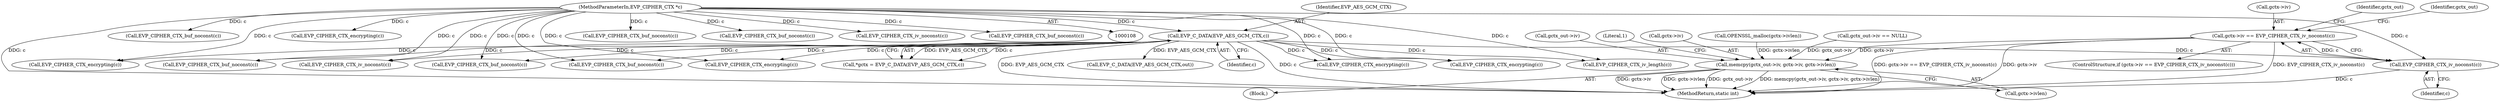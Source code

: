 digraph "0_openssl_00d965474b22b54e4275232bc71ee0c699c5cd21_0@pointer" {
"1000568" [label="(Call,gctx->iv == EVP_CIPHER_CTX_iv_noconst(c))"];
"1000572" [label="(Call,EVP_CIPHER_CTX_iv_noconst(c))"];
"1000117" [label="(Call,EVP_C_DATA(EVP_AES_GCM_CTX,c))"];
"1000109" [label="(MethodParameterIn,EVP_CIPHER_CTX *c)"];
"1000598" [label="(Call,memcpy(gctx_out->iv, gctx->iv, gctx->ivlen))"];
"1000423" [label="(Call,EVP_CIPHER_CTX_encrypting(c))"];
"1000119" [label="(Identifier,c)"];
"1000138" [label="(Call,EVP_CIPHER_CTX_iv_length(c))"];
"1000598" [label="(Call,memcpy(gctx_out->iv, gctx->iv, gctx->ivlen))"];
"1000225" [label="(Call,EVP_CIPHER_CTX_encrypting(c))"];
"1000115" [label="(Call,*gctx = EVP_C_DATA(EVP_AES_GCM_CTX,c))"];
"1000481" [label="(Call,EVP_CIPHER_CTX_buf_noconst(c))"];
"1000599" [label="(Call,gctx_out->iv)"];
"1000315" [label="(Call,EVP_CIPHER_CTX_encrypting(c))"];
"1000609" [label="(Literal,1)"];
"1000498" [label="(Call,EVP_CIPHER_CTX_encrypting(c))"];
"1000465" [label="(Call,EVP_CIPHER_CTX_buf_noconst(c))"];
"1000109" [label="(MethodParameterIn,EVP_CIPHER_CTX *c)"];
"1000584" [label="(Identifier,gctx_out)"];
"1000188" [label="(Call,EVP_CIPHER_CTX_iv_noconst(c))"];
"1000605" [label="(Call,gctx->ivlen)"];
"1000264" [label="(Call,EVP_CIPHER_CTX_buf_noconst(c))"];
"1000602" [label="(Call,gctx->iv)"];
"1000569" [label="(Call,gctx->iv)"];
"1000576" [label="(Identifier,gctx_out)"];
"1000230" [label="(Call,EVP_CIPHER_CTX_buf_noconst(c))"];
"1000567" [label="(ControlStructure,if (gctx->iv == EVP_CIPHER_CTX_iv_noconst(c)))"];
"1000572" [label="(Call,EVP_CIPHER_CTX_iv_noconst(c))"];
"1000614" [label="(MethodReturn,static int)"];
"1000568" [label="(Call,gctx->iv == EVP_CIPHER_CTX_iv_noconst(c))"];
"1000573" [label="(Identifier,c)"];
"1000581" [label="(Block,)"];
"1000534" [label="(Call,EVP_C_DATA(EVP_AES_GCM_CTX,out))"];
"1000488" [label="(Call,EVP_CIPHER_CTX_buf_noconst(c))"];
"1000253" [label="(Call,EVP_CIPHER_CTX_encrypting(c))"];
"1000505" [label="(Call,EVP_CIPHER_CTX_buf_noconst(c))"];
"1000586" [label="(Call,OPENSSL_malloc(gctx->ivlen))"];
"1000591" [label="(Call,gctx_out->iv == NULL)"];
"1000118" [label="(Identifier,EVP_AES_GCM_CTX)"];
"1000144" [label="(Call,EVP_CIPHER_CTX_iv_noconst(c))"];
"1000515" [label="(Call,EVP_CIPHER_CTX_buf_noconst(c))"];
"1000117" [label="(Call,EVP_C_DATA(EVP_AES_GCM_CTX,c))"];
"1000568" -> "1000567"  [label="AST: "];
"1000568" -> "1000572"  [label="CFG: "];
"1000569" -> "1000568"  [label="AST: "];
"1000572" -> "1000568"  [label="AST: "];
"1000576" -> "1000568"  [label="CFG: "];
"1000584" -> "1000568"  [label="CFG: "];
"1000568" -> "1000614"  [label="DDG: gctx->iv == EVP_CIPHER_CTX_iv_noconst(c)"];
"1000568" -> "1000614"  [label="DDG: gctx->iv"];
"1000568" -> "1000614"  [label="DDG: EVP_CIPHER_CTX_iv_noconst(c)"];
"1000572" -> "1000568"  [label="DDG: c"];
"1000568" -> "1000598"  [label="DDG: gctx->iv"];
"1000572" -> "1000573"  [label="CFG: "];
"1000573" -> "1000572"  [label="AST: "];
"1000572" -> "1000614"  [label="DDG: c"];
"1000117" -> "1000572"  [label="DDG: c"];
"1000109" -> "1000572"  [label="DDG: c"];
"1000117" -> "1000115"  [label="AST: "];
"1000117" -> "1000119"  [label="CFG: "];
"1000118" -> "1000117"  [label="AST: "];
"1000119" -> "1000117"  [label="AST: "];
"1000115" -> "1000117"  [label="CFG: "];
"1000117" -> "1000614"  [label="DDG: EVP_AES_GCM_CTX"];
"1000117" -> "1000614"  [label="DDG: c"];
"1000117" -> "1000115"  [label="DDG: EVP_AES_GCM_CTX"];
"1000117" -> "1000115"  [label="DDG: c"];
"1000109" -> "1000117"  [label="DDG: c"];
"1000117" -> "1000138"  [label="DDG: c"];
"1000117" -> "1000188"  [label="DDG: c"];
"1000117" -> "1000225"  [label="DDG: c"];
"1000117" -> "1000230"  [label="DDG: c"];
"1000117" -> "1000253"  [label="DDG: c"];
"1000117" -> "1000264"  [label="DDG: c"];
"1000117" -> "1000315"  [label="DDG: c"];
"1000117" -> "1000423"  [label="DDG: c"];
"1000117" -> "1000465"  [label="DDG: c"];
"1000117" -> "1000534"  [label="DDG: EVP_AES_GCM_CTX"];
"1000109" -> "1000108"  [label="AST: "];
"1000109" -> "1000614"  [label="DDG: c"];
"1000109" -> "1000138"  [label="DDG: c"];
"1000109" -> "1000144"  [label="DDG: c"];
"1000109" -> "1000188"  [label="DDG: c"];
"1000109" -> "1000225"  [label="DDG: c"];
"1000109" -> "1000230"  [label="DDG: c"];
"1000109" -> "1000253"  [label="DDG: c"];
"1000109" -> "1000264"  [label="DDG: c"];
"1000109" -> "1000315"  [label="DDG: c"];
"1000109" -> "1000423"  [label="DDG: c"];
"1000109" -> "1000465"  [label="DDG: c"];
"1000109" -> "1000481"  [label="DDG: c"];
"1000109" -> "1000488"  [label="DDG: c"];
"1000109" -> "1000498"  [label="DDG: c"];
"1000109" -> "1000505"  [label="DDG: c"];
"1000109" -> "1000515"  [label="DDG: c"];
"1000598" -> "1000581"  [label="AST: "];
"1000598" -> "1000605"  [label="CFG: "];
"1000599" -> "1000598"  [label="AST: "];
"1000602" -> "1000598"  [label="AST: "];
"1000605" -> "1000598"  [label="AST: "];
"1000609" -> "1000598"  [label="CFG: "];
"1000598" -> "1000614"  [label="DDG: gctx_out->iv"];
"1000598" -> "1000614"  [label="DDG: memcpy(gctx_out->iv, gctx->iv, gctx->ivlen)"];
"1000598" -> "1000614"  [label="DDG: gctx->iv"];
"1000598" -> "1000614"  [label="DDG: gctx->ivlen"];
"1000591" -> "1000598"  [label="DDG: gctx_out->iv"];
"1000586" -> "1000598"  [label="DDG: gctx->ivlen"];
}
